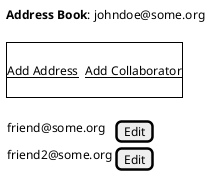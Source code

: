 ' Copyright 2017, 2018 Reahl Software Services (Pty) Ltd. All rights reserved.

@startuml
!include base.iuml


@startsalt
{

<b>Address Book</b>: johndoe@some.org
.
{+
.
<u>Add Address</u>|.|<u>Add Collaborator</u>
.
}
.

{
friend@some.org | [Edit]

friend2@some.org | [Edit]
}

}
@endsalt



@enduml
